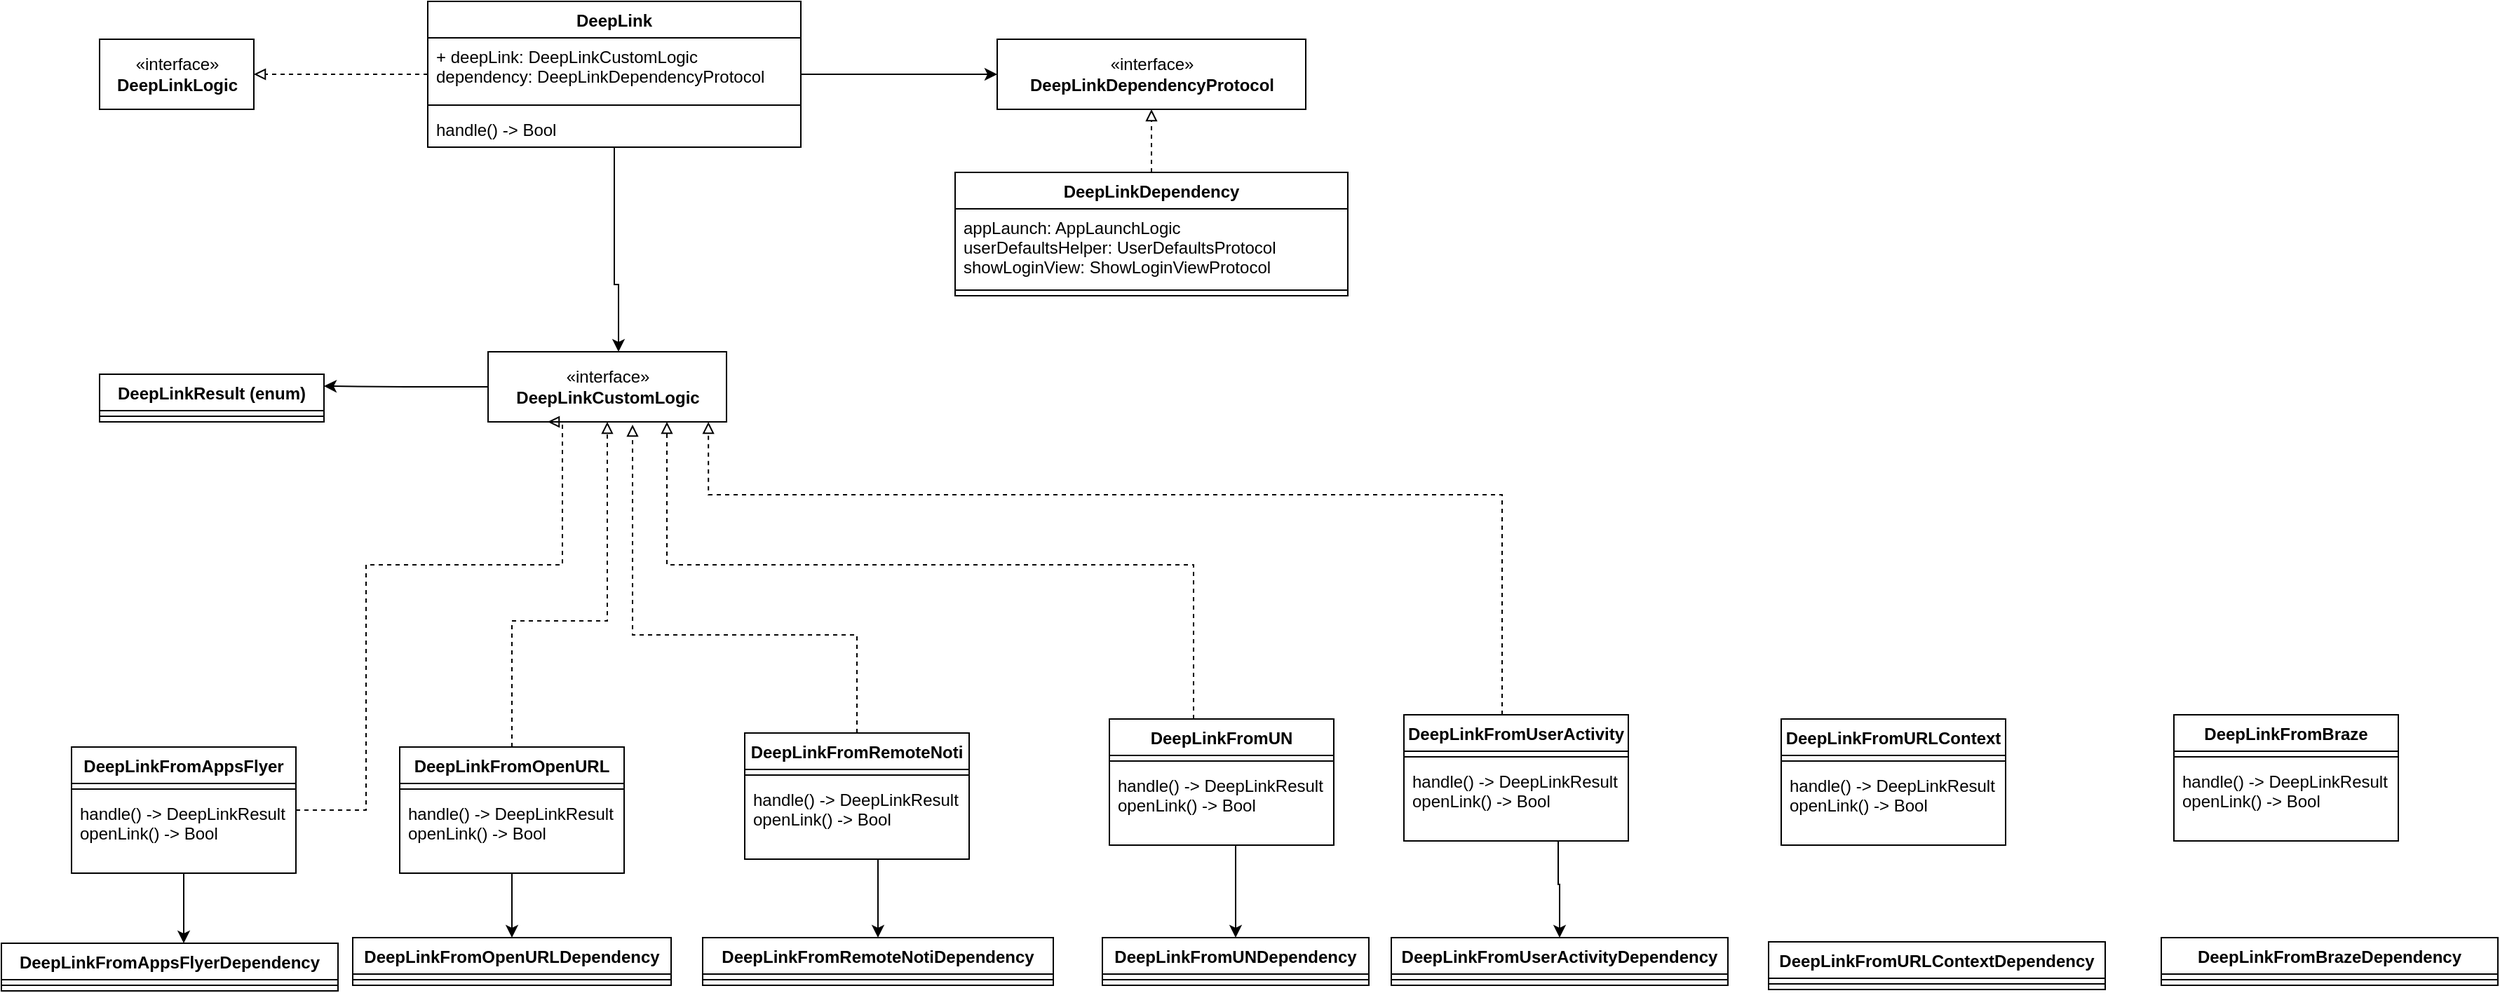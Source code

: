 <mxfile version="18.0.7" type="github" pages="2">
  <diagram id="C5RBs43oDa-KdzZeNtuy" name="Page-1">
    <mxGraphModel dx="1298" dy="893" grid="1" gridSize="10" guides="1" tooltips="1" connect="1" arrows="1" fold="1" page="1" pageScale="1" pageWidth="827" pageHeight="1169" math="0" shadow="0">
      <root>
        <mxCell id="WIyWlLk6GJQsqaUBKTNV-0" />
        <mxCell id="WIyWlLk6GJQsqaUBKTNV-1" parent="WIyWlLk6GJQsqaUBKTNV-0" />
        <mxCell id="Zko3_Acx1T2fidtYqWdB-11" style="edgeStyle=orthogonalEdgeStyle;rounded=0;orthogonalLoop=1;jettySize=auto;html=1;endArrow=block;endFill=0;dashed=1;" parent="WIyWlLk6GJQsqaUBKTNV-1" source="Zko3_Acx1T2fidtYqWdB-6" target="Zko3_Acx1T2fidtYqWdB-10" edge="1">
          <mxGeometry relative="1" as="geometry" />
        </mxCell>
        <mxCell id="Zko3_Acx1T2fidtYqWdB-42" style="edgeStyle=orthogonalEdgeStyle;rounded=0;orthogonalLoop=1;jettySize=auto;html=1;endArrow=classic;endFill=1;" parent="WIyWlLk6GJQsqaUBKTNV-1" source="Zko3_Acx1T2fidtYqWdB-6" target="Zko3_Acx1T2fidtYqWdB-32" edge="1">
          <mxGeometry relative="1" as="geometry">
            <Array as="points">
              <mxPoint x="567" y="510" />
              <mxPoint x="570" y="510" />
            </Array>
          </mxGeometry>
        </mxCell>
        <mxCell id="Zko3_Acx1T2fidtYqWdB-92" style="edgeStyle=orthogonalEdgeStyle;rounded=0;orthogonalLoop=1;jettySize=auto;html=1;endArrow=classic;endFill=1;entryX=0;entryY=0.5;entryDx=0;entryDy=0;" parent="WIyWlLk6GJQsqaUBKTNV-1" source="Zko3_Acx1T2fidtYqWdB-6" target="Zko3_Acx1T2fidtYqWdB-47" edge="1">
          <mxGeometry relative="1" as="geometry">
            <mxPoint x="870" y="360" as="targetPoint" />
          </mxGeometry>
        </mxCell>
        <mxCell id="Zko3_Acx1T2fidtYqWdB-6" value="DeepLink" style="swimlane;fontStyle=1;align=center;verticalAlign=top;childLayout=stackLayout;horizontal=1;startSize=26;horizontalStack=0;resizeParent=1;resizeParentMax=0;resizeLast=0;collapsible=1;marginBottom=0;" parent="WIyWlLk6GJQsqaUBKTNV-1" vertex="1">
          <mxGeometry x="434" y="308" width="266" height="104" as="geometry" />
        </mxCell>
        <mxCell id="Zko3_Acx1T2fidtYqWdB-7" value="+ deepLink: DeepLinkCustomLogic&#xa;dependency: DeepLinkDependencyProtocol" style="text;strokeColor=none;fillColor=none;align=left;verticalAlign=top;spacingLeft=4;spacingRight=4;overflow=hidden;rotatable=0;points=[[0,0.5],[1,0.5]];portConstraint=eastwest;" parent="Zko3_Acx1T2fidtYqWdB-6" vertex="1">
          <mxGeometry y="26" width="266" height="44" as="geometry" />
        </mxCell>
        <mxCell id="Zko3_Acx1T2fidtYqWdB-8" value="" style="line;strokeWidth=1;fillColor=none;align=left;verticalAlign=middle;spacingTop=-1;spacingLeft=3;spacingRight=3;rotatable=0;labelPosition=right;points=[];portConstraint=eastwest;" parent="Zko3_Acx1T2fidtYqWdB-6" vertex="1">
          <mxGeometry y="70" width="266" height="8" as="geometry" />
        </mxCell>
        <mxCell id="Zko3_Acx1T2fidtYqWdB-9" value="handle() -&gt; Bool" style="text;strokeColor=none;fillColor=none;align=left;verticalAlign=top;spacingLeft=4;spacingRight=4;overflow=hidden;rotatable=0;points=[[0,0.5],[1,0.5]];portConstraint=eastwest;" parent="Zko3_Acx1T2fidtYqWdB-6" vertex="1">
          <mxGeometry y="78" width="266" height="26" as="geometry" />
        </mxCell>
        <mxCell id="Zko3_Acx1T2fidtYqWdB-10" value="«interface»&lt;br&gt;&lt;b&gt;DeepLinkLogic&lt;/b&gt;" style="html=1;" parent="WIyWlLk6GJQsqaUBKTNV-1" vertex="1">
          <mxGeometry x="200" y="335" width="110" height="50" as="geometry" />
        </mxCell>
        <mxCell id="BP7pMOLaweCqHkq71SQG-1" style="edgeStyle=orthogonalEdgeStyle;rounded=0;orthogonalLoop=1;jettySize=auto;html=1;entryX=1;entryY=0.25;entryDx=0;entryDy=0;" edge="1" parent="WIyWlLk6GJQsqaUBKTNV-1" source="Zko3_Acx1T2fidtYqWdB-32" target="Zko3_Acx1T2fidtYqWdB-37">
          <mxGeometry relative="1" as="geometry" />
        </mxCell>
        <mxCell id="Zko3_Acx1T2fidtYqWdB-32" value="«interface»&lt;br&gt;&lt;b&gt;DeepLinkCustomLogic&lt;/b&gt;" style="html=1;" parent="WIyWlLk6GJQsqaUBKTNV-1" vertex="1">
          <mxGeometry x="477" y="558" width="170" height="50" as="geometry" />
        </mxCell>
        <mxCell id="Zko3_Acx1T2fidtYqWdB-37" value="DeepLinkResult (enum)" style="swimlane;fontStyle=1;align=center;verticalAlign=top;childLayout=stackLayout;horizontal=1;startSize=26;horizontalStack=0;resizeParent=1;resizeParentMax=0;resizeLast=0;collapsible=1;marginBottom=0;" parent="WIyWlLk6GJQsqaUBKTNV-1" vertex="1">
          <mxGeometry x="200" y="574" width="160" height="34" as="geometry" />
        </mxCell>
        <mxCell id="Zko3_Acx1T2fidtYqWdB-39" value="" style="line;strokeWidth=1;fillColor=none;align=left;verticalAlign=middle;spacingTop=-1;spacingLeft=3;spacingRight=3;rotatable=0;labelPosition=right;points=[];portConstraint=eastwest;" parent="Zko3_Acx1T2fidtYqWdB-37" vertex="1">
          <mxGeometry y="26" width="160" height="8" as="geometry" />
        </mxCell>
        <mxCell id="Zko3_Acx1T2fidtYqWdB-43" value="DeepLinkDependency" style="swimlane;fontStyle=1;align=center;verticalAlign=top;childLayout=stackLayout;horizontal=1;startSize=26;horizontalStack=0;resizeParent=1;resizeParentMax=0;resizeLast=0;collapsible=1;marginBottom=0;" parent="WIyWlLk6GJQsqaUBKTNV-1" vertex="1">
          <mxGeometry x="810" y="430" width="280" height="88" as="geometry" />
        </mxCell>
        <mxCell id="Zko3_Acx1T2fidtYqWdB-44" value="appLaunch: AppLaunchLogic&#xa;userDefaultsHelper: UserDefaultsProtocol &#xa;showLoginView: ShowLoginViewProtocol" style="text;strokeColor=none;fillColor=none;align=left;verticalAlign=top;spacingLeft=4;spacingRight=4;overflow=hidden;rotatable=0;points=[[0,0.5],[1,0.5]];portConstraint=eastwest;" parent="Zko3_Acx1T2fidtYqWdB-43" vertex="1">
          <mxGeometry y="26" width="280" height="54" as="geometry" />
        </mxCell>
        <mxCell id="Zko3_Acx1T2fidtYqWdB-45" value="" style="line;strokeWidth=1;fillColor=none;align=left;verticalAlign=middle;spacingTop=-1;spacingLeft=3;spacingRight=3;rotatable=0;labelPosition=right;points=[];portConstraint=eastwest;" parent="Zko3_Acx1T2fidtYqWdB-43" vertex="1">
          <mxGeometry y="80" width="280" height="8" as="geometry" />
        </mxCell>
        <mxCell id="Zko3_Acx1T2fidtYqWdB-47" value="«interface»&lt;br&gt;&lt;b&gt;DeepLinkDependencyProtocol&lt;/b&gt;" style="html=1;" parent="WIyWlLk6GJQsqaUBKTNV-1" vertex="1">
          <mxGeometry x="840" y="335" width="220" height="50" as="geometry" />
        </mxCell>
        <mxCell id="Zko3_Acx1T2fidtYqWdB-49" style="edgeStyle=orthogonalEdgeStyle;rounded=0;orthogonalLoop=1;jettySize=auto;html=1;endArrow=block;endFill=0;dashed=1;exitX=0.5;exitY=0;exitDx=0;exitDy=0;" parent="WIyWlLk6GJQsqaUBKTNV-1" source="Zko3_Acx1T2fidtYqWdB-43" target="Zko3_Acx1T2fidtYqWdB-47" edge="1">
          <mxGeometry relative="1" as="geometry">
            <mxPoint x="690" y="511" as="sourcePoint" />
          </mxGeometry>
        </mxCell>
        <mxCell id="Zko3_Acx1T2fidtYqWdB-83" style="edgeStyle=orthogonalEdgeStyle;rounded=0;orthogonalLoop=1;jettySize=auto;html=1;endArrow=block;endFill=0;dashed=1;entryX=0.25;entryY=1;entryDx=0;entryDy=0;" parent="WIyWlLk6GJQsqaUBKTNV-1" source="Zko3_Acx1T2fidtYqWdB-50" target="Zko3_Acx1T2fidtYqWdB-32" edge="1">
          <mxGeometry relative="1" as="geometry">
            <mxPoint x="470" y="590" as="targetPoint" />
            <Array as="points">
              <mxPoint x="390" y="885" />
              <mxPoint x="390" y="710" />
              <mxPoint x="530" y="710" />
              <mxPoint x="530" y="608" />
            </Array>
          </mxGeometry>
        </mxCell>
        <mxCell id="Zko3_Acx1T2fidtYqWdB-50" value="DeepLinkFromAppsFlyer" style="swimlane;fontStyle=1;align=center;verticalAlign=top;childLayout=stackLayout;horizontal=1;startSize=26;horizontalStack=0;resizeParent=1;resizeParentMax=0;resizeLast=0;collapsible=1;marginBottom=0;" parent="WIyWlLk6GJQsqaUBKTNV-1" vertex="1">
          <mxGeometry x="180" y="840" width="160" height="90" as="geometry" />
        </mxCell>
        <mxCell id="Zko3_Acx1T2fidtYqWdB-51" value="" style="line;strokeWidth=1;fillColor=none;align=left;verticalAlign=middle;spacingTop=-1;spacingLeft=3;spacingRight=3;rotatable=0;labelPosition=right;points=[];portConstraint=eastwest;" parent="Zko3_Acx1T2fidtYqWdB-50" vertex="1">
          <mxGeometry y="26" width="160" height="8" as="geometry" />
        </mxCell>
        <mxCell id="Zko3_Acx1T2fidtYqWdB-52" value="handle() -&gt; DeepLinkResult&#xa;openLink() -&gt; Bool" style="text;strokeColor=none;fillColor=none;align=left;verticalAlign=top;spacingLeft=4;spacingRight=4;overflow=hidden;rotatable=0;points=[[0,0.5],[1,0.5]];portConstraint=eastwest;" parent="Zko3_Acx1T2fidtYqWdB-50" vertex="1">
          <mxGeometry y="34" width="160" height="56" as="geometry" />
        </mxCell>
        <mxCell id="Zko3_Acx1T2fidtYqWdB-91" style="edgeStyle=orthogonalEdgeStyle;rounded=0;orthogonalLoop=1;jettySize=auto;html=1;entryX=0.924;entryY=1;entryDx=0;entryDy=0;entryPerimeter=0;dashed=1;endArrow=block;endFill=0;" parent="WIyWlLk6GJQsqaUBKTNV-1" source="Zko3_Acx1T2fidtYqWdB-53" target="Zko3_Acx1T2fidtYqWdB-32" edge="1">
          <mxGeometry relative="1" as="geometry">
            <Array as="points">
              <mxPoint x="1200" y="660" />
              <mxPoint x="634" y="660" />
            </Array>
          </mxGeometry>
        </mxCell>
        <mxCell id="Zko3_Acx1T2fidtYqWdB-53" value="DeepLinkFromUserActivity" style="swimlane;fontStyle=1;align=center;verticalAlign=top;childLayout=stackLayout;horizontal=1;startSize=26;horizontalStack=0;resizeParent=1;resizeParentMax=0;resizeLast=0;collapsible=1;marginBottom=0;" parent="WIyWlLk6GJQsqaUBKTNV-1" vertex="1">
          <mxGeometry x="1130" y="817" width="160" height="90" as="geometry" />
        </mxCell>
        <mxCell id="Zko3_Acx1T2fidtYqWdB-54" value="" style="line;strokeWidth=1;fillColor=none;align=left;verticalAlign=middle;spacingTop=-1;spacingLeft=3;spacingRight=3;rotatable=0;labelPosition=right;points=[];portConstraint=eastwest;" parent="Zko3_Acx1T2fidtYqWdB-53" vertex="1">
          <mxGeometry y="26" width="160" height="8" as="geometry" />
        </mxCell>
        <mxCell id="Zko3_Acx1T2fidtYqWdB-55" value="handle() -&gt; DeepLinkResult&#xa;openLink() -&gt; Bool" style="text;strokeColor=none;fillColor=none;align=left;verticalAlign=top;spacingLeft=4;spacingRight=4;overflow=hidden;rotatable=0;points=[[0,0.5],[1,0.5]];portConstraint=eastwest;" parent="Zko3_Acx1T2fidtYqWdB-53" vertex="1">
          <mxGeometry y="34" width="160" height="56" as="geometry" />
        </mxCell>
        <mxCell id="Zko3_Acx1T2fidtYqWdB-84" value="" style="edgeStyle=orthogonalEdgeStyle;rounded=0;orthogonalLoop=1;jettySize=auto;html=1;endArrow=classic;endFill=1;entryX=0.5;entryY=0;entryDx=0;entryDy=0;" parent="WIyWlLk6GJQsqaUBKTNV-1" source="Zko3_Acx1T2fidtYqWdB-56" target="Zko3_Acx1T2fidtYqWdB-78" edge="1">
          <mxGeometry relative="1" as="geometry" />
        </mxCell>
        <mxCell id="Zko3_Acx1T2fidtYqWdB-88" style="edgeStyle=orthogonalEdgeStyle;rounded=0;orthogonalLoop=1;jettySize=auto;html=1;dashed=1;endArrow=block;endFill=0;entryX=0.5;entryY=1;entryDx=0;entryDy=0;" parent="WIyWlLk6GJQsqaUBKTNV-1" source="Zko3_Acx1T2fidtYqWdB-56" target="Zko3_Acx1T2fidtYqWdB-32" edge="1">
          <mxGeometry relative="1" as="geometry">
            <mxPoint x="450" y="640" as="targetPoint" />
            <Array as="points">
              <mxPoint x="494" y="750" />
              <mxPoint x="562" y="750" />
            </Array>
          </mxGeometry>
        </mxCell>
        <mxCell id="Zko3_Acx1T2fidtYqWdB-56" value="DeepLinkFromOpenURL" style="swimlane;fontStyle=1;align=center;verticalAlign=top;childLayout=stackLayout;horizontal=1;startSize=26;horizontalStack=0;resizeParent=1;resizeParentMax=0;resizeLast=0;collapsible=1;marginBottom=0;" parent="WIyWlLk6GJQsqaUBKTNV-1" vertex="1">
          <mxGeometry x="414" y="840" width="160" height="90" as="geometry" />
        </mxCell>
        <mxCell id="Zko3_Acx1T2fidtYqWdB-57" value="" style="line;strokeWidth=1;fillColor=none;align=left;verticalAlign=middle;spacingTop=-1;spacingLeft=3;spacingRight=3;rotatable=0;labelPosition=right;points=[];portConstraint=eastwest;" parent="Zko3_Acx1T2fidtYqWdB-56" vertex="1">
          <mxGeometry y="26" width="160" height="8" as="geometry" />
        </mxCell>
        <mxCell id="Zko3_Acx1T2fidtYqWdB-58" value="handle() -&gt; DeepLinkResult&#xa;openLink() -&gt; Bool" style="text;strokeColor=none;fillColor=none;align=left;verticalAlign=top;spacingLeft=4;spacingRight=4;overflow=hidden;rotatable=0;points=[[0,0.5],[1,0.5]];portConstraint=eastwest;" parent="Zko3_Acx1T2fidtYqWdB-56" vertex="1">
          <mxGeometry y="34" width="160" height="56" as="geometry" />
        </mxCell>
        <mxCell id="Zko3_Acx1T2fidtYqWdB-89" style="edgeStyle=orthogonalEdgeStyle;rounded=0;orthogonalLoop=1;jettySize=auto;html=1;dashed=1;endArrow=block;endFill=0;" parent="WIyWlLk6GJQsqaUBKTNV-1" source="Zko3_Acx1T2fidtYqWdB-59" edge="1">
          <mxGeometry relative="1" as="geometry">
            <mxPoint x="580" y="610" as="targetPoint" />
            <Array as="points">
              <mxPoint x="740" y="760" />
              <mxPoint x="580" y="760" />
            </Array>
          </mxGeometry>
        </mxCell>
        <mxCell id="Zko3_Acx1T2fidtYqWdB-59" value="DeepLinkFromRemoteNoti" style="swimlane;fontStyle=1;align=center;verticalAlign=top;childLayout=stackLayout;horizontal=1;startSize=26;horizontalStack=0;resizeParent=1;resizeParentMax=0;resizeLast=0;collapsible=1;marginBottom=0;" parent="WIyWlLk6GJQsqaUBKTNV-1" vertex="1">
          <mxGeometry x="660" y="830" width="160" height="90" as="geometry" />
        </mxCell>
        <mxCell id="Zko3_Acx1T2fidtYqWdB-60" value="" style="line;strokeWidth=1;fillColor=none;align=left;verticalAlign=middle;spacingTop=-1;spacingLeft=3;spacingRight=3;rotatable=0;labelPosition=right;points=[];portConstraint=eastwest;" parent="Zko3_Acx1T2fidtYqWdB-59" vertex="1">
          <mxGeometry y="26" width="160" height="8" as="geometry" />
        </mxCell>
        <mxCell id="Zko3_Acx1T2fidtYqWdB-61" value="handle() -&gt; DeepLinkResult&#xa;openLink() -&gt; Bool" style="text;strokeColor=none;fillColor=none;align=left;verticalAlign=top;spacingLeft=4;spacingRight=4;overflow=hidden;rotatable=0;points=[[0,0.5],[1,0.5]];portConstraint=eastwest;" parent="Zko3_Acx1T2fidtYqWdB-59" vertex="1">
          <mxGeometry y="34" width="160" height="56" as="geometry" />
        </mxCell>
        <mxCell id="Zko3_Acx1T2fidtYqWdB-90" style="edgeStyle=orthogonalEdgeStyle;rounded=0;orthogonalLoop=1;jettySize=auto;html=1;entryX=0.75;entryY=1;entryDx=0;entryDy=0;dashed=1;endArrow=block;endFill=0;" parent="WIyWlLk6GJQsqaUBKTNV-1" source="Zko3_Acx1T2fidtYqWdB-62" target="Zko3_Acx1T2fidtYqWdB-32" edge="1">
          <mxGeometry relative="1" as="geometry">
            <Array as="points">
              <mxPoint x="980" y="710" />
              <mxPoint x="605" y="710" />
            </Array>
          </mxGeometry>
        </mxCell>
        <mxCell id="Zko3_Acx1T2fidtYqWdB-62" value="DeepLinkFromUN" style="swimlane;fontStyle=1;align=center;verticalAlign=top;childLayout=stackLayout;horizontal=1;startSize=26;horizontalStack=0;resizeParent=1;resizeParentMax=0;resizeLast=0;collapsible=1;marginBottom=0;" parent="WIyWlLk6GJQsqaUBKTNV-1" vertex="1">
          <mxGeometry x="920" y="820" width="160" height="90" as="geometry" />
        </mxCell>
        <mxCell id="Zko3_Acx1T2fidtYqWdB-63" value="" style="line;strokeWidth=1;fillColor=none;align=left;verticalAlign=middle;spacingTop=-1;spacingLeft=3;spacingRight=3;rotatable=0;labelPosition=right;points=[];portConstraint=eastwest;" parent="Zko3_Acx1T2fidtYqWdB-62" vertex="1">
          <mxGeometry y="26" width="160" height="8" as="geometry" />
        </mxCell>
        <mxCell id="Zko3_Acx1T2fidtYqWdB-64" value="handle() -&gt; DeepLinkResult&#xa;openLink() -&gt; Bool" style="text;strokeColor=none;fillColor=none;align=left;verticalAlign=top;spacingLeft=4;spacingRight=4;overflow=hidden;rotatable=0;points=[[0,0.5],[1,0.5]];portConstraint=eastwest;" parent="Zko3_Acx1T2fidtYqWdB-62" vertex="1">
          <mxGeometry y="34" width="160" height="56" as="geometry" />
        </mxCell>
        <mxCell id="Zko3_Acx1T2fidtYqWdB-65" value="DeepLinkFromAppsFlyerDependency" style="swimlane;fontStyle=1;align=center;verticalAlign=top;childLayout=stackLayout;horizontal=1;startSize=26;horizontalStack=0;resizeParent=1;resizeParentMax=0;resizeLast=0;collapsible=1;marginBottom=0;" parent="WIyWlLk6GJQsqaUBKTNV-1" vertex="1">
          <mxGeometry x="130" y="980" width="240" height="34" as="geometry" />
        </mxCell>
        <mxCell id="Zko3_Acx1T2fidtYqWdB-66" value="" style="line;strokeWidth=1;fillColor=none;align=left;verticalAlign=middle;spacingTop=-1;spacingLeft=3;spacingRight=3;rotatable=0;labelPosition=right;points=[];portConstraint=eastwest;" parent="Zko3_Acx1T2fidtYqWdB-65" vertex="1">
          <mxGeometry y="26" width="240" height="8" as="geometry" />
        </mxCell>
        <mxCell id="Zko3_Acx1T2fidtYqWdB-72" value="DeepLinkFromUserActivityDependency" style="swimlane;fontStyle=1;align=center;verticalAlign=top;childLayout=stackLayout;horizontal=1;startSize=26;horizontalStack=0;resizeParent=1;resizeParentMax=0;resizeLast=0;collapsible=1;marginBottom=0;" parent="WIyWlLk6GJQsqaUBKTNV-1" vertex="1">
          <mxGeometry x="1121" y="976" width="240" height="34" as="geometry" />
        </mxCell>
        <mxCell id="Zko3_Acx1T2fidtYqWdB-73" value="" style="line;strokeWidth=1;fillColor=none;align=left;verticalAlign=middle;spacingTop=-1;spacingLeft=3;spacingRight=3;rotatable=0;labelPosition=right;points=[];portConstraint=eastwest;" parent="Zko3_Acx1T2fidtYqWdB-72" vertex="1">
          <mxGeometry y="26" width="240" height="8" as="geometry" />
        </mxCell>
        <mxCell id="Zko3_Acx1T2fidtYqWdB-74" value="DeepLinkFromUNDependency" style="swimlane;fontStyle=1;align=center;verticalAlign=top;childLayout=stackLayout;horizontal=1;startSize=26;horizontalStack=0;resizeParent=1;resizeParentMax=0;resizeLast=0;collapsible=1;marginBottom=0;" parent="WIyWlLk6GJQsqaUBKTNV-1" vertex="1">
          <mxGeometry x="915" y="976" width="190" height="34" as="geometry" />
        </mxCell>
        <mxCell id="Zko3_Acx1T2fidtYqWdB-75" value="" style="line;strokeWidth=1;fillColor=none;align=left;verticalAlign=middle;spacingTop=-1;spacingLeft=3;spacingRight=3;rotatable=0;labelPosition=right;points=[];portConstraint=eastwest;" parent="Zko3_Acx1T2fidtYqWdB-74" vertex="1">
          <mxGeometry y="26" width="190" height="8" as="geometry" />
        </mxCell>
        <mxCell id="Zko3_Acx1T2fidtYqWdB-76" value="DeepLinkFromRemoteNotiDependency" style="swimlane;fontStyle=1;align=center;verticalAlign=top;childLayout=stackLayout;horizontal=1;startSize=26;horizontalStack=0;resizeParent=1;resizeParentMax=0;resizeLast=0;collapsible=1;marginBottom=0;" parent="WIyWlLk6GJQsqaUBKTNV-1" vertex="1">
          <mxGeometry x="630" y="976" width="250" height="34" as="geometry" />
        </mxCell>
        <mxCell id="Zko3_Acx1T2fidtYqWdB-77" value="" style="line;strokeWidth=1;fillColor=none;align=left;verticalAlign=middle;spacingTop=-1;spacingLeft=3;spacingRight=3;rotatable=0;labelPosition=right;points=[];portConstraint=eastwest;" parent="Zko3_Acx1T2fidtYqWdB-76" vertex="1">
          <mxGeometry y="26" width="250" height="8" as="geometry" />
        </mxCell>
        <mxCell id="Zko3_Acx1T2fidtYqWdB-78" value="DeepLinkFromOpenURLDependency" style="swimlane;fontStyle=1;align=center;verticalAlign=top;childLayout=stackLayout;horizontal=1;startSize=26;horizontalStack=0;resizeParent=1;resizeParentMax=0;resizeLast=0;collapsible=1;marginBottom=0;" parent="WIyWlLk6GJQsqaUBKTNV-1" vertex="1">
          <mxGeometry x="380.5" y="976" width="227" height="34" as="geometry" />
        </mxCell>
        <mxCell id="Zko3_Acx1T2fidtYqWdB-79" value="" style="line;strokeWidth=1;fillColor=none;align=left;verticalAlign=middle;spacingTop=-1;spacingLeft=3;spacingRight=3;rotatable=0;labelPosition=right;points=[];portConstraint=eastwest;" parent="Zko3_Acx1T2fidtYqWdB-78" vertex="1">
          <mxGeometry y="26" width="227" height="8" as="geometry" />
        </mxCell>
        <mxCell id="Zko3_Acx1T2fidtYqWdB-82" style="edgeStyle=orthogonalEdgeStyle;rounded=0;orthogonalLoop=1;jettySize=auto;html=1;endArrow=classic;endFill=1;" parent="WIyWlLk6GJQsqaUBKTNV-1" source="Zko3_Acx1T2fidtYqWdB-52" target="Zko3_Acx1T2fidtYqWdB-65" edge="1">
          <mxGeometry relative="1" as="geometry">
            <Array as="points">
              <mxPoint x="280" y="1000" />
              <mxPoint x="280" y="1000" />
            </Array>
          </mxGeometry>
        </mxCell>
        <mxCell id="Zko3_Acx1T2fidtYqWdB-85" style="edgeStyle=orthogonalEdgeStyle;rounded=0;orthogonalLoop=1;jettySize=auto;html=1;endArrow=classic;endFill=1;" parent="WIyWlLk6GJQsqaUBKTNV-1" source="Zko3_Acx1T2fidtYqWdB-61" target="Zko3_Acx1T2fidtYqWdB-76" edge="1">
          <mxGeometry relative="1" as="geometry">
            <Array as="points">
              <mxPoint x="755" y="930" />
              <mxPoint x="755" y="930" />
            </Array>
          </mxGeometry>
        </mxCell>
        <mxCell id="Zko3_Acx1T2fidtYqWdB-86" style="edgeStyle=orthogonalEdgeStyle;rounded=0;orthogonalLoop=1;jettySize=auto;html=1;endArrow=classic;endFill=1;entryX=0.5;entryY=0;entryDx=0;entryDy=0;" parent="WIyWlLk6GJQsqaUBKTNV-1" source="Zko3_Acx1T2fidtYqWdB-64" target="Zko3_Acx1T2fidtYqWdB-74" edge="1">
          <mxGeometry relative="1" as="geometry">
            <mxPoint x="1010" y="1040" as="targetPoint" />
            <Array as="points">
              <mxPoint x="1010" y="970" />
            </Array>
          </mxGeometry>
        </mxCell>
        <mxCell id="Zko3_Acx1T2fidtYqWdB-87" style="edgeStyle=orthogonalEdgeStyle;rounded=0;orthogonalLoop=1;jettySize=auto;html=1;endArrow=classic;endFill=1;" parent="WIyWlLk6GJQsqaUBKTNV-1" source="Zko3_Acx1T2fidtYqWdB-55" target="Zko3_Acx1T2fidtYqWdB-72" edge="1">
          <mxGeometry relative="1" as="geometry">
            <Array as="points">
              <mxPoint x="1240" y="938" />
              <mxPoint x="1241" y="938" />
            </Array>
          </mxGeometry>
        </mxCell>
        <mxCell id="eG9NTRrQRGKHQG9jUTVp-0" value="DeepLinkFromURLContext" style="swimlane;fontStyle=1;align=center;verticalAlign=top;childLayout=stackLayout;horizontal=1;startSize=26;horizontalStack=0;resizeParent=1;resizeParentMax=0;resizeLast=0;collapsible=1;marginBottom=0;" vertex="1" parent="WIyWlLk6GJQsqaUBKTNV-1">
          <mxGeometry x="1399" y="820" width="160" height="90" as="geometry" />
        </mxCell>
        <mxCell id="eG9NTRrQRGKHQG9jUTVp-1" value="" style="line;strokeWidth=1;fillColor=none;align=left;verticalAlign=middle;spacingTop=-1;spacingLeft=3;spacingRight=3;rotatable=0;labelPosition=right;points=[];portConstraint=eastwest;" vertex="1" parent="eG9NTRrQRGKHQG9jUTVp-0">
          <mxGeometry y="26" width="160" height="8" as="geometry" />
        </mxCell>
        <mxCell id="eG9NTRrQRGKHQG9jUTVp-2" value="handle() -&gt; DeepLinkResult&#xa;openLink() -&gt; Bool" style="text;strokeColor=none;fillColor=none;align=left;verticalAlign=top;spacingLeft=4;spacingRight=4;overflow=hidden;rotatable=0;points=[[0,0.5],[1,0.5]];portConstraint=eastwest;" vertex="1" parent="eG9NTRrQRGKHQG9jUTVp-0">
          <mxGeometry y="34" width="160" height="56" as="geometry" />
        </mxCell>
        <mxCell id="eG9NTRrQRGKHQG9jUTVp-3" value="DeepLinkFromURLContextDependency" style="swimlane;fontStyle=1;align=center;verticalAlign=top;childLayout=stackLayout;horizontal=1;startSize=26;horizontalStack=0;resizeParent=1;resizeParentMax=0;resizeLast=0;collapsible=1;marginBottom=0;" vertex="1" parent="WIyWlLk6GJQsqaUBKTNV-1">
          <mxGeometry x="1390" y="979" width="240" height="34" as="geometry" />
        </mxCell>
        <mxCell id="eG9NTRrQRGKHQG9jUTVp-4" value="" style="line;strokeWidth=1;fillColor=none;align=left;verticalAlign=middle;spacingTop=-1;spacingLeft=3;spacingRight=3;rotatable=0;labelPosition=right;points=[];portConstraint=eastwest;" vertex="1" parent="eG9NTRrQRGKHQG9jUTVp-3">
          <mxGeometry y="26" width="240" height="8" as="geometry" />
        </mxCell>
        <mxCell id="eG9NTRrQRGKHQG9jUTVp-5" value="DeepLinkFromBraze" style="swimlane;fontStyle=1;align=center;verticalAlign=top;childLayout=stackLayout;horizontal=1;startSize=26;horizontalStack=0;resizeParent=1;resizeParentMax=0;resizeLast=0;collapsible=1;marginBottom=0;" vertex="1" parent="WIyWlLk6GJQsqaUBKTNV-1">
          <mxGeometry x="1679" y="817" width="160" height="90" as="geometry" />
        </mxCell>
        <mxCell id="eG9NTRrQRGKHQG9jUTVp-6" value="" style="line;strokeWidth=1;fillColor=none;align=left;verticalAlign=middle;spacingTop=-1;spacingLeft=3;spacingRight=3;rotatable=0;labelPosition=right;points=[];portConstraint=eastwest;" vertex="1" parent="eG9NTRrQRGKHQG9jUTVp-5">
          <mxGeometry y="26" width="160" height="8" as="geometry" />
        </mxCell>
        <mxCell id="eG9NTRrQRGKHQG9jUTVp-7" value="handle() -&gt; DeepLinkResult&#xa;openLink() -&gt; Bool" style="text;strokeColor=none;fillColor=none;align=left;verticalAlign=top;spacingLeft=4;spacingRight=4;overflow=hidden;rotatable=0;points=[[0,0.5],[1,0.5]];portConstraint=eastwest;" vertex="1" parent="eG9NTRrQRGKHQG9jUTVp-5">
          <mxGeometry y="34" width="160" height="56" as="geometry" />
        </mxCell>
        <mxCell id="eG9NTRrQRGKHQG9jUTVp-8" value="DeepLinkFromBrazeDependency" style="swimlane;fontStyle=1;align=center;verticalAlign=top;childLayout=stackLayout;horizontal=1;startSize=26;horizontalStack=0;resizeParent=1;resizeParentMax=0;resizeLast=0;collapsible=1;marginBottom=0;" vertex="1" parent="WIyWlLk6GJQsqaUBKTNV-1">
          <mxGeometry x="1670" y="976" width="240" height="34" as="geometry" />
        </mxCell>
        <mxCell id="eG9NTRrQRGKHQG9jUTVp-9" value="" style="line;strokeWidth=1;fillColor=none;align=left;verticalAlign=middle;spacingTop=-1;spacingLeft=3;spacingRight=3;rotatable=0;labelPosition=right;points=[];portConstraint=eastwest;" vertex="1" parent="eG9NTRrQRGKHQG9jUTVp-8">
          <mxGeometry y="26" width="240" height="8" as="geometry" />
        </mxCell>
      </root>
    </mxGraphModel>
  </diagram>
  <diagram id="BMJOHcAIce8vifiEt16l" name="Page-2">
    <mxGraphModel dx="1298" dy="893" grid="1" gridSize="10" guides="1" tooltips="1" connect="1" arrows="1" fold="1" page="1" pageScale="1" pageWidth="850" pageHeight="1100" math="0" shadow="0">
      <root>
        <mxCell id="0" />
        <mxCell id="1" parent="0" />
        <mxCell id="LdmmJpbB7RviEO4onl2b-1" value="SceneKind (enum)" style="swimlane;fontStyle=1;align=center;verticalAlign=top;childLayout=stackLayout;horizontal=1;startSize=26;horizontalStack=0;resizeParent=1;resizeParentMax=0;resizeLast=0;collapsible=1;marginBottom=0;" vertex="1" parent="1">
          <mxGeometry x="130" y="540" width="160" height="34" as="geometry" />
        </mxCell>
        <mxCell id="LdmmJpbB7RviEO4onl2b-3" value="" style="line;strokeWidth=1;fillColor=none;align=left;verticalAlign=middle;spacingTop=-1;spacingLeft=3;spacingRight=3;rotatable=0;labelPosition=right;points=[];portConstraint=eastwest;" vertex="1" parent="LdmmJpbB7RviEO4onl2b-1">
          <mxGeometry y="26" width="160" height="8" as="geometry" />
        </mxCell>
        <mxCell id="LdmmJpbB7RviEO4onl2b-5" value="«interface»&lt;br&gt;&lt;b&gt;SceneState&lt;/b&gt;" style="html=1;" vertex="1" parent="1">
          <mxGeometry x="365" y="630" width="110" height="50" as="geometry" />
        </mxCell>
        <mxCell id="LdmmJpbB7RviEO4onl2b-6" value="SceneStateDetails" style="swimlane;fontStyle=1;align=center;verticalAlign=top;childLayout=stackLayout;horizontal=1;startSize=26;horizontalStack=0;resizeParent=1;resizeParentMax=0;resizeLast=0;collapsible=1;marginBottom=0;" vertex="1" parent="1">
          <mxGeometry x="380" y="960" width="160" height="34" as="geometry" />
        </mxCell>
        <mxCell id="LdmmJpbB7RviEO4onl2b-8" value="" style="line;strokeWidth=1;fillColor=none;align=left;verticalAlign=middle;spacingTop=-1;spacingLeft=3;spacingRight=3;rotatable=0;labelPosition=right;points=[];portConstraint=eastwest;" vertex="1" parent="LdmmJpbB7RviEO4onl2b-6">
          <mxGeometry y="26" width="160" height="8" as="geometry" />
        </mxCell>
        <mxCell id="LdmmJpbB7RviEO4onl2b-37" style="edgeStyle=orthogonalEdgeStyle;rounded=0;orthogonalLoop=1;jettySize=auto;html=1;entryX=1;entryY=1;entryDx=0;entryDy=0;dashed=1;endArrow=block;endFill=0;" edge="1" parent="1" source="LdmmJpbB7RviEO4onl2b-10" target="LdmmJpbB7RviEO4onl2b-5">
          <mxGeometry relative="1" as="geometry">
            <Array as="points">
              <mxPoint x="640" y="710" />
              <mxPoint x="475" y="710" />
            </Array>
          </mxGeometry>
        </mxCell>
        <mxCell id="LdmmJpbB7RviEO4onl2b-44" style="edgeStyle=orthogonalEdgeStyle;rounded=0;orthogonalLoop=1;jettySize=auto;html=1;endArrow=classic;endFill=1;" edge="1" parent="1" source="LdmmJpbB7RviEO4onl2b-10" target="LdmmJpbB7RviEO4onl2b-6">
          <mxGeometry relative="1" as="geometry">
            <Array as="points">
              <mxPoint x="640" y="970" />
            </Array>
          </mxGeometry>
        </mxCell>
        <mxCell id="LdmmJpbB7RviEO4onl2b-10" value="ApplicationSceneState" style="swimlane;fontStyle=1;align=center;verticalAlign=top;childLayout=stackLayout;horizontal=1;startSize=26;horizontalStack=0;resizeParent=1;resizeParentMax=0;resizeLast=0;collapsible=1;marginBottom=0;" vertex="1" parent="1">
          <mxGeometry x="560" y="740" width="160" height="104" as="geometry" />
        </mxCell>
        <mxCell id="LdmmJpbB7RviEO4onl2b-11" value="kind: SceneKind&#xa;rawData: [String: Any]&#xa;" style="text;strokeColor=none;fillColor=none;align=left;verticalAlign=top;spacingLeft=4;spacingRight=4;overflow=hidden;rotatable=0;points=[[0,0.5],[1,0.5]];portConstraint=eastwest;" vertex="1" parent="LdmmJpbB7RviEO4onl2b-10">
          <mxGeometry y="26" width="160" height="44" as="geometry" />
        </mxCell>
        <mxCell id="LdmmJpbB7RviEO4onl2b-12" value="" style="line;strokeWidth=1;fillColor=none;align=left;verticalAlign=middle;spacingTop=-1;spacingLeft=3;spacingRight=3;rotatable=0;labelPosition=right;points=[];portConstraint=eastwest;" vertex="1" parent="LdmmJpbB7RviEO4onl2b-10">
          <mxGeometry y="70" width="160" height="8" as="geometry" />
        </mxCell>
        <mxCell id="LdmmJpbB7RviEO4onl2b-13" value="init?(rawData: [String: Any]?)" style="text;strokeColor=none;fillColor=none;align=left;verticalAlign=top;spacingLeft=4;spacingRight=4;overflow=hidden;rotatable=0;points=[[0,0.5],[1,0.5]];portConstraint=eastwest;" vertex="1" parent="LdmmJpbB7RviEO4onl2b-10">
          <mxGeometry y="78" width="160" height="26" as="geometry" />
        </mxCell>
        <mxCell id="LdmmJpbB7RviEO4onl2b-14" value="TopMostUISceneState" style="swimlane;fontStyle=1;align=center;verticalAlign=top;childLayout=stackLayout;horizontal=1;startSize=26;horizontalStack=0;resizeParent=1;resizeParentMax=0;resizeLast=0;collapsible=1;marginBottom=0;" vertex="1" parent="1">
          <mxGeometry x="570" y="509" width="210" height="120" as="geometry" />
        </mxCell>
        <mxCell id="LdmmJpbB7RviEO4onl2b-15" value="shard: TopMostUISceneState&#xa;state: UISceneState&#xa;" style="text;strokeColor=none;fillColor=none;align=left;verticalAlign=top;spacingLeft=4;spacingRight=4;overflow=hidden;rotatable=0;points=[[0,0.5],[1,0.5]];portConstraint=eastwest;" vertex="1" parent="LdmmJpbB7RviEO4onl2b-14">
          <mxGeometry y="26" width="210" height="44" as="geometry" />
        </mxCell>
        <mxCell id="LdmmJpbB7RviEO4onl2b-16" value="" style="line;strokeWidth=1;fillColor=none;align=left;verticalAlign=middle;spacingTop=-1;spacingLeft=3;spacingRight=3;rotatable=0;labelPosition=right;points=[];portConstraint=eastwest;" vertex="1" parent="LdmmJpbB7RviEO4onl2b-14">
          <mxGeometry y="70" width="210" height="8" as="geometry" />
        </mxCell>
        <mxCell id="LdmmJpbB7RviEO4onl2b-17" value="updateState(:SceneState)&#xa;resetState()" style="text;strokeColor=none;fillColor=none;align=left;verticalAlign=top;spacingLeft=4;spacingRight=4;overflow=hidden;rotatable=0;points=[[0,0.5],[1,0.5]];portConstraint=eastwest;" vertex="1" parent="LdmmJpbB7RviEO4onl2b-14">
          <mxGeometry y="78" width="210" height="42" as="geometry" />
        </mxCell>
        <mxCell id="LdmmJpbB7RviEO4onl2b-38" style="edgeStyle=orthogonalEdgeStyle;rounded=0;orthogonalLoop=1;jettySize=auto;html=1;entryX=1;entryY=0.5;entryDx=0;entryDy=0;dashed=1;endArrow=block;endFill=0;" edge="1" parent="1" source="LdmmJpbB7RviEO4onl2b-18" target="LdmmJpbB7RviEO4onl2b-5">
          <mxGeometry relative="1" as="geometry">
            <Array as="points">
              <mxPoint x="820" y="655" />
            </Array>
          </mxGeometry>
        </mxCell>
        <mxCell id="LdmmJpbB7RviEO4onl2b-18" value="NoState" style="swimlane;fontStyle=1;align=center;verticalAlign=top;childLayout=stackLayout;horizontal=1;startSize=26;horizontalStack=0;resizeParent=1;resizeParentMax=0;resizeLast=0;collapsible=1;marginBottom=0;" vertex="1" parent="1">
          <mxGeometry x="740" y="740" width="160" height="104" as="geometry" />
        </mxCell>
        <mxCell id="LdmmJpbB7RviEO4onl2b-19" value="kind: SceneKind&#xa;rawData: [String: Any]&#xa;" style="text;strokeColor=none;fillColor=none;align=left;verticalAlign=top;spacingLeft=4;spacingRight=4;overflow=hidden;rotatable=0;points=[[0,0.5],[1,0.5]];portConstraint=eastwest;" vertex="1" parent="LdmmJpbB7RviEO4onl2b-18">
          <mxGeometry y="26" width="160" height="44" as="geometry" />
        </mxCell>
        <mxCell id="LdmmJpbB7RviEO4onl2b-20" value="" style="line;strokeWidth=1;fillColor=none;align=left;verticalAlign=middle;spacingTop=-1;spacingLeft=3;spacingRight=3;rotatable=0;labelPosition=right;points=[];portConstraint=eastwest;" vertex="1" parent="LdmmJpbB7RviEO4onl2b-18">
          <mxGeometry y="70" width="160" height="8" as="geometry" />
        </mxCell>
        <mxCell id="LdmmJpbB7RviEO4onl2b-21" value="init?(rawData: [String: Any]?)" style="text;strokeColor=none;fillColor=none;align=left;verticalAlign=top;spacingLeft=4;spacingRight=4;overflow=hidden;rotatable=0;points=[[0,0.5],[1,0.5]];portConstraint=eastwest;" vertex="1" parent="LdmmJpbB7RviEO4onl2b-18">
          <mxGeometry y="78" width="160" height="26" as="geometry" />
        </mxCell>
        <mxCell id="LdmmJpbB7RviEO4onl2b-35" style="edgeStyle=orthogonalEdgeStyle;rounded=0;orthogonalLoop=1;jettySize=auto;html=1;entryX=0;entryY=1;entryDx=0;entryDy=0;dashed=1;endArrow=block;endFill=0;" edge="1" parent="1" source="LdmmJpbB7RviEO4onl2b-22" target="LdmmJpbB7RviEO4onl2b-5">
          <mxGeometry relative="1" as="geometry" />
        </mxCell>
        <mxCell id="LdmmJpbB7RviEO4onl2b-41" style="edgeStyle=orthogonalEdgeStyle;rounded=0;orthogonalLoop=1;jettySize=auto;html=1;endArrow=classic;endFill=1;" edge="1" parent="1" source="LdmmJpbB7RviEO4onl2b-22" target="LdmmJpbB7RviEO4onl2b-6">
          <mxGeometry relative="1" as="geometry">
            <Array as="points">
              <mxPoint x="285" y="910" />
              <mxPoint x="390" y="910" />
            </Array>
          </mxGeometry>
        </mxCell>
        <mxCell id="LdmmJpbB7RviEO4onl2b-22" value="PositionSceneState" style="swimlane;fontStyle=1;align=center;verticalAlign=top;childLayout=stackLayout;horizontal=1;startSize=26;horizontalStack=0;resizeParent=1;resizeParentMax=0;resizeLast=0;collapsible=1;marginBottom=0;" vertex="1" parent="1">
          <mxGeometry x="205" y="740" width="160" height="104" as="geometry" />
        </mxCell>
        <mxCell id="LdmmJpbB7RviEO4onl2b-23" value="kind: SceneKind&#xa;rawData: [String: Any]&#xa;" style="text;strokeColor=none;fillColor=none;align=left;verticalAlign=top;spacingLeft=4;spacingRight=4;overflow=hidden;rotatable=0;points=[[0,0.5],[1,0.5]];portConstraint=eastwest;" vertex="1" parent="LdmmJpbB7RviEO4onl2b-22">
          <mxGeometry y="26" width="160" height="44" as="geometry" />
        </mxCell>
        <mxCell id="LdmmJpbB7RviEO4onl2b-24" value="" style="line;strokeWidth=1;fillColor=none;align=left;verticalAlign=middle;spacingTop=-1;spacingLeft=3;spacingRight=3;rotatable=0;labelPosition=right;points=[];portConstraint=eastwest;" vertex="1" parent="LdmmJpbB7RviEO4onl2b-22">
          <mxGeometry y="70" width="160" height="8" as="geometry" />
        </mxCell>
        <mxCell id="LdmmJpbB7RviEO4onl2b-25" value="init?(rawData: [String: Any]?)" style="text;strokeColor=none;fillColor=none;align=left;verticalAlign=top;spacingLeft=4;spacingRight=4;overflow=hidden;rotatable=0;points=[[0,0.5],[1,0.5]];portConstraint=eastwest;" vertex="1" parent="LdmmJpbB7RviEO4onl2b-22">
          <mxGeometry y="78" width="160" height="26" as="geometry" />
        </mxCell>
        <mxCell id="LdmmJpbB7RviEO4onl2b-36" style="edgeStyle=orthogonalEdgeStyle;rounded=0;orthogonalLoop=1;jettySize=auto;html=1;dashed=1;endArrow=block;endFill=0;" edge="1" parent="1" source="LdmmJpbB7RviEO4onl2b-26" target="LdmmJpbB7RviEO4onl2b-5">
          <mxGeometry relative="1" as="geometry">
            <mxPoint x="430" y="690" as="targetPoint" />
          </mxGeometry>
        </mxCell>
        <mxCell id="LdmmJpbB7RviEO4onl2b-43" style="edgeStyle=orthogonalEdgeStyle;rounded=0;orthogonalLoop=1;jettySize=auto;html=1;endArrow=classic;endFill=1;" edge="1" parent="1" source="LdmmJpbB7RviEO4onl2b-26" target="LdmmJpbB7RviEO4onl2b-6">
          <mxGeometry relative="1" as="geometry" />
        </mxCell>
        <mxCell id="LdmmJpbB7RviEO4onl2b-26" value="CompanySceneState" style="swimlane;fontStyle=1;align=center;verticalAlign=top;childLayout=stackLayout;horizontal=1;startSize=26;horizontalStack=0;resizeParent=1;resizeParentMax=0;resizeLast=0;collapsible=1;marginBottom=0;" vertex="1" parent="1">
          <mxGeometry x="380" y="740" width="160" height="104" as="geometry" />
        </mxCell>
        <mxCell id="LdmmJpbB7RviEO4onl2b-27" value="kind: SceneKind&#xa;rawData: [String: Any]&#xa;" style="text;strokeColor=none;fillColor=none;align=left;verticalAlign=top;spacingLeft=4;spacingRight=4;overflow=hidden;rotatable=0;points=[[0,0.5],[1,0.5]];portConstraint=eastwest;" vertex="1" parent="LdmmJpbB7RviEO4onl2b-26">
          <mxGeometry y="26" width="160" height="44" as="geometry" />
        </mxCell>
        <mxCell id="LdmmJpbB7RviEO4onl2b-28" value="" style="line;strokeWidth=1;fillColor=none;align=left;verticalAlign=middle;spacingTop=-1;spacingLeft=3;spacingRight=3;rotatable=0;labelPosition=right;points=[];portConstraint=eastwest;" vertex="1" parent="LdmmJpbB7RviEO4onl2b-26">
          <mxGeometry y="70" width="160" height="8" as="geometry" />
        </mxCell>
        <mxCell id="LdmmJpbB7RviEO4onl2b-29" value="init?(rawData: [String: Any]?)" style="text;strokeColor=none;fillColor=none;align=left;verticalAlign=top;spacingLeft=4;spacingRight=4;overflow=hidden;rotatable=0;points=[[0,0.5],[1,0.5]];portConstraint=eastwest;" vertex="1" parent="LdmmJpbB7RviEO4onl2b-26">
          <mxGeometry y="78" width="160" height="26" as="geometry" />
        </mxCell>
        <mxCell id="LdmmJpbB7RviEO4onl2b-34" style="edgeStyle=orthogonalEdgeStyle;rounded=0;orthogonalLoop=1;jettySize=auto;html=1;dashed=1;endArrow=block;endFill=0;" edge="1" parent="1" source="LdmmJpbB7RviEO4onl2b-30" target="LdmmJpbB7RviEO4onl2b-5">
          <mxGeometry relative="1" as="geometry">
            <mxPoint x="360" y="660" as="targetPoint" />
            <Array as="points">
              <mxPoint x="90" y="660" />
            </Array>
          </mxGeometry>
        </mxCell>
        <mxCell id="LdmmJpbB7RviEO4onl2b-40" style="edgeStyle=orthogonalEdgeStyle;rounded=0;orthogonalLoop=1;jettySize=auto;html=1;entryX=0;entryY=0.5;entryDx=0;entryDy=0;endArrow=classic;endFill=1;" edge="1" parent="1" source="LdmmJpbB7RviEO4onl2b-30" target="LdmmJpbB7RviEO4onl2b-6">
          <mxGeometry relative="1" as="geometry">
            <Array as="points">
              <mxPoint x="90" y="980" />
              <mxPoint x="275" y="980" />
              <mxPoint x="275" y="977" />
            </Array>
          </mxGeometry>
        </mxCell>
        <mxCell id="LdmmJpbB7RviEO4onl2b-30" value="JobCollectionSceneState" style="swimlane;fontStyle=1;align=center;verticalAlign=top;childLayout=stackLayout;horizontal=1;startSize=26;horizontalStack=0;resizeParent=1;resizeParentMax=0;resizeLast=0;collapsible=1;marginBottom=0;" vertex="1" parent="1">
          <mxGeometry x="10" y="740" width="160" height="104" as="geometry" />
        </mxCell>
        <mxCell id="LdmmJpbB7RviEO4onl2b-31" value="kind: SceneKind&#xa;rawData: [String: Any]&#xa;" style="text;strokeColor=none;fillColor=none;align=left;verticalAlign=top;spacingLeft=4;spacingRight=4;overflow=hidden;rotatable=0;points=[[0,0.5],[1,0.5]];portConstraint=eastwest;" vertex="1" parent="LdmmJpbB7RviEO4onl2b-30">
          <mxGeometry y="26" width="160" height="44" as="geometry" />
        </mxCell>
        <mxCell id="LdmmJpbB7RviEO4onl2b-32" value="" style="line;strokeWidth=1;fillColor=none;align=left;verticalAlign=middle;spacingTop=-1;spacingLeft=3;spacingRight=3;rotatable=0;labelPosition=right;points=[];portConstraint=eastwest;" vertex="1" parent="LdmmJpbB7RviEO4onl2b-30">
          <mxGeometry y="70" width="160" height="8" as="geometry" />
        </mxCell>
        <mxCell id="LdmmJpbB7RviEO4onl2b-33" value="init?(rawData: [String: Any]?)" style="text;strokeColor=none;fillColor=none;align=left;verticalAlign=top;spacingLeft=4;spacingRight=4;overflow=hidden;rotatable=0;points=[[0,0.5],[1,0.5]];portConstraint=eastwest;" vertex="1" parent="LdmmJpbB7RviEO4onl2b-30">
          <mxGeometry y="78" width="160" height="26" as="geometry" />
        </mxCell>
        <mxCell id="LdmmJpbB7RviEO4onl2b-39" style="edgeStyle=orthogonalEdgeStyle;rounded=0;orthogonalLoop=1;jettySize=auto;html=1;entryX=0.5;entryY=0;entryDx=0;entryDy=0;endArrow=classic;endFill=1;" edge="1" parent="1" source="LdmmJpbB7RviEO4onl2b-15" target="LdmmJpbB7RviEO4onl2b-5">
          <mxGeometry relative="1" as="geometry" />
        </mxCell>
      </root>
    </mxGraphModel>
  </diagram>
</mxfile>

